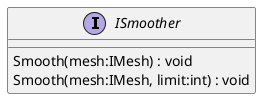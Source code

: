 @startuml
interface ISmoother {
    Smooth(mesh:IMesh) : void
    Smooth(mesh:IMesh, limit:int) : void
}
@enduml
